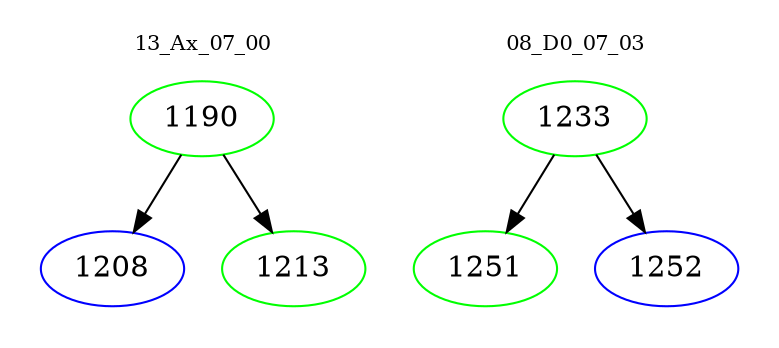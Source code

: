 digraph{
subgraph cluster_0 {
color = white
label = "13_Ax_07_00";
fontsize=10;
T0_1190 [label="1190", color="green"]
T0_1190 -> T0_1208 [color="black"]
T0_1208 [label="1208", color="blue"]
T0_1190 -> T0_1213 [color="black"]
T0_1213 [label="1213", color="green"]
}
subgraph cluster_1 {
color = white
label = "08_D0_07_03";
fontsize=10;
T1_1233 [label="1233", color="green"]
T1_1233 -> T1_1251 [color="black"]
T1_1251 [label="1251", color="green"]
T1_1233 -> T1_1252 [color="black"]
T1_1252 [label="1252", color="blue"]
}
}
